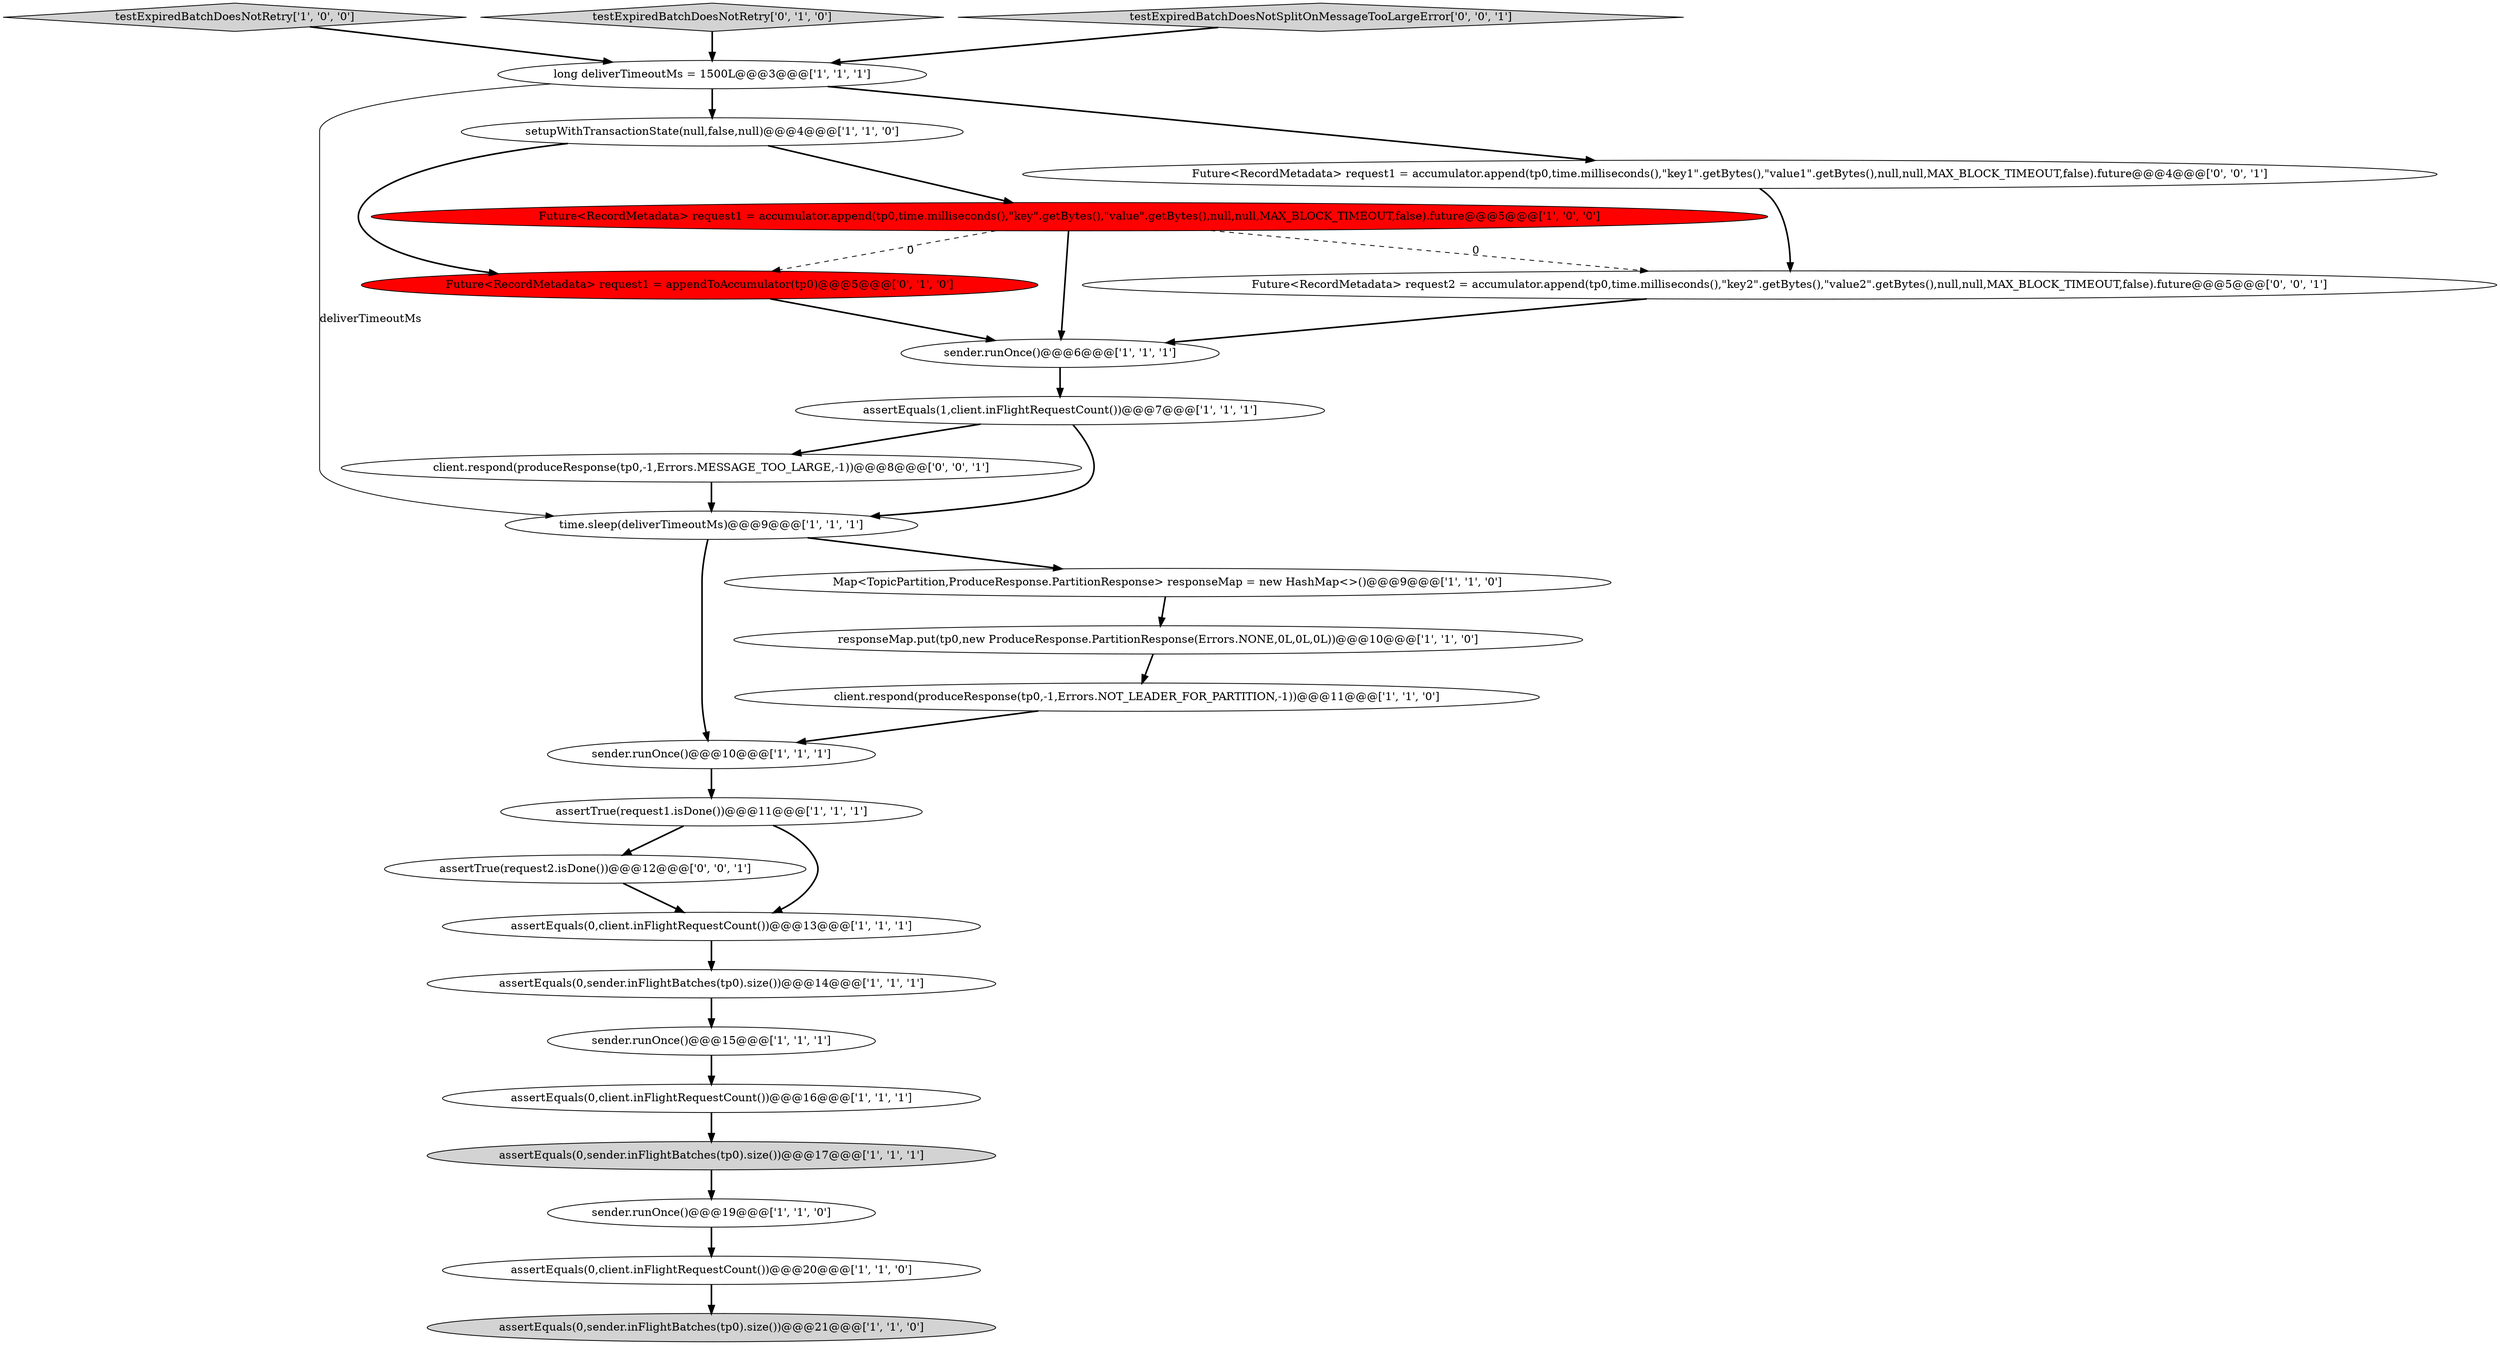 digraph {
14 [style = filled, label = "long deliverTimeoutMs = 1500L@@@3@@@['1', '1', '1']", fillcolor = white, shape = ellipse image = "AAA0AAABBB1BBB"];
26 [style = filled, label = "assertTrue(request2.isDone())@@@12@@@['0', '0', '1']", fillcolor = white, shape = ellipse image = "AAA0AAABBB3BBB"];
3 [style = filled, label = "client.respond(produceResponse(tp0,-1,Errors.NOT_LEADER_FOR_PARTITION,-1))@@@11@@@['1', '1', '0']", fillcolor = white, shape = ellipse image = "AAA0AAABBB1BBB"];
17 [style = filled, label = "sender.runOnce()@@@19@@@['1', '1', '0']", fillcolor = white, shape = ellipse image = "AAA0AAABBB1BBB"];
18 [style = filled, label = "assertEquals(0,sender.inFlightBatches(tp0).size())@@@21@@@['1', '1', '0']", fillcolor = lightgray, shape = ellipse image = "AAA0AAABBB1BBB"];
10 [style = filled, label = "assertEquals(0,client.inFlightRequestCount())@@@13@@@['1', '1', '1']", fillcolor = white, shape = ellipse image = "AAA0AAABBB1BBB"];
25 [style = filled, label = "Future<RecordMetadata> request1 = accumulator.append(tp0,time.milliseconds(),\"key1\".getBytes(),\"value1\".getBytes(),null,null,MAX_BLOCK_TIMEOUT,false).future@@@4@@@['0', '0', '1']", fillcolor = white, shape = ellipse image = "AAA0AAABBB3BBB"];
5 [style = filled, label = "assertTrue(request1.isDone())@@@11@@@['1', '1', '1']", fillcolor = white, shape = ellipse image = "AAA0AAABBB1BBB"];
2 [style = filled, label = "time.sleep(deliverTimeoutMs)@@@9@@@['1', '1', '1']", fillcolor = white, shape = ellipse image = "AAA0AAABBB1BBB"];
6 [style = filled, label = "assertEquals(0,client.inFlightRequestCount())@@@16@@@['1', '1', '1']", fillcolor = white, shape = ellipse image = "AAA0AAABBB1BBB"];
8 [style = filled, label = "Future<RecordMetadata> request1 = accumulator.append(tp0,time.milliseconds(),\"key\".getBytes(),\"value\".getBytes(),null,null,MAX_BLOCK_TIMEOUT,false).future@@@5@@@['1', '0', '0']", fillcolor = red, shape = ellipse image = "AAA1AAABBB1BBB"];
23 [style = filled, label = "Future<RecordMetadata> request2 = accumulator.append(tp0,time.milliseconds(),\"key2\".getBytes(),\"value2\".getBytes(),null,null,MAX_BLOCK_TIMEOUT,false).future@@@5@@@['0', '0', '1']", fillcolor = white, shape = ellipse image = "AAA0AAABBB3BBB"];
4 [style = filled, label = "assertEquals(0,client.inFlightRequestCount())@@@20@@@['1', '1', '0']", fillcolor = white, shape = ellipse image = "AAA0AAABBB1BBB"];
12 [style = filled, label = "testExpiredBatchDoesNotRetry['1', '0', '0']", fillcolor = lightgray, shape = diamond image = "AAA0AAABBB1BBB"];
13 [style = filled, label = "sender.runOnce()@@@10@@@['1', '1', '1']", fillcolor = white, shape = ellipse image = "AAA0AAABBB1BBB"];
22 [style = filled, label = "client.respond(produceResponse(tp0,-1,Errors.MESSAGE_TOO_LARGE,-1))@@@8@@@['0', '0', '1']", fillcolor = white, shape = ellipse image = "AAA0AAABBB3BBB"];
19 [style = filled, label = "responseMap.put(tp0,new ProduceResponse.PartitionResponse(Errors.NONE,0L,0L,0L))@@@10@@@['1', '1', '0']", fillcolor = white, shape = ellipse image = "AAA0AAABBB1BBB"];
21 [style = filled, label = "Future<RecordMetadata> request1 = appendToAccumulator(tp0)@@@5@@@['0', '1', '0']", fillcolor = red, shape = ellipse image = "AAA1AAABBB2BBB"];
20 [style = filled, label = "testExpiredBatchDoesNotRetry['0', '1', '0']", fillcolor = lightgray, shape = diamond image = "AAA0AAABBB2BBB"];
9 [style = filled, label = "assertEquals(1,client.inFlightRequestCount())@@@7@@@['1', '1', '1']", fillcolor = white, shape = ellipse image = "AAA0AAABBB1BBB"];
16 [style = filled, label = "assertEquals(0,sender.inFlightBatches(tp0).size())@@@14@@@['1', '1', '1']", fillcolor = white, shape = ellipse image = "AAA0AAABBB1BBB"];
1 [style = filled, label = "assertEquals(0,sender.inFlightBatches(tp0).size())@@@17@@@['1', '1', '1']", fillcolor = lightgray, shape = ellipse image = "AAA0AAABBB1BBB"];
15 [style = filled, label = "setupWithTransactionState(null,false,null)@@@4@@@['1', '1', '0']", fillcolor = white, shape = ellipse image = "AAA0AAABBB1BBB"];
11 [style = filled, label = "sender.runOnce()@@@15@@@['1', '1', '1']", fillcolor = white, shape = ellipse image = "AAA0AAABBB1BBB"];
0 [style = filled, label = "Map<TopicPartition,ProduceResponse.PartitionResponse> responseMap = new HashMap<>()@@@9@@@['1', '1', '0']", fillcolor = white, shape = ellipse image = "AAA0AAABBB1BBB"];
24 [style = filled, label = "testExpiredBatchDoesNotSplitOnMessageTooLargeError['0', '0', '1']", fillcolor = lightgray, shape = diamond image = "AAA0AAABBB3BBB"];
7 [style = filled, label = "sender.runOnce()@@@6@@@['1', '1', '1']", fillcolor = white, shape = ellipse image = "AAA0AAABBB1BBB"];
9->22 [style = bold, label=""];
5->10 [style = bold, label=""];
14->25 [style = bold, label=""];
16->11 [style = bold, label=""];
22->2 [style = bold, label=""];
26->10 [style = bold, label=""];
9->2 [style = bold, label=""];
0->19 [style = bold, label=""];
15->21 [style = bold, label=""];
25->23 [style = bold, label=""];
11->6 [style = bold, label=""];
5->26 [style = bold, label=""];
4->18 [style = bold, label=""];
20->14 [style = bold, label=""];
8->21 [style = dashed, label="0"];
14->2 [style = solid, label="deliverTimeoutMs"];
8->7 [style = bold, label=""];
1->17 [style = bold, label=""];
24->14 [style = bold, label=""];
2->13 [style = bold, label=""];
7->9 [style = bold, label=""];
6->1 [style = bold, label=""];
2->0 [style = bold, label=""];
10->16 [style = bold, label=""];
12->14 [style = bold, label=""];
13->5 [style = bold, label=""];
3->13 [style = bold, label=""];
21->7 [style = bold, label=""];
14->15 [style = bold, label=""];
23->7 [style = bold, label=""];
19->3 [style = bold, label=""];
15->8 [style = bold, label=""];
17->4 [style = bold, label=""];
8->23 [style = dashed, label="0"];
}
